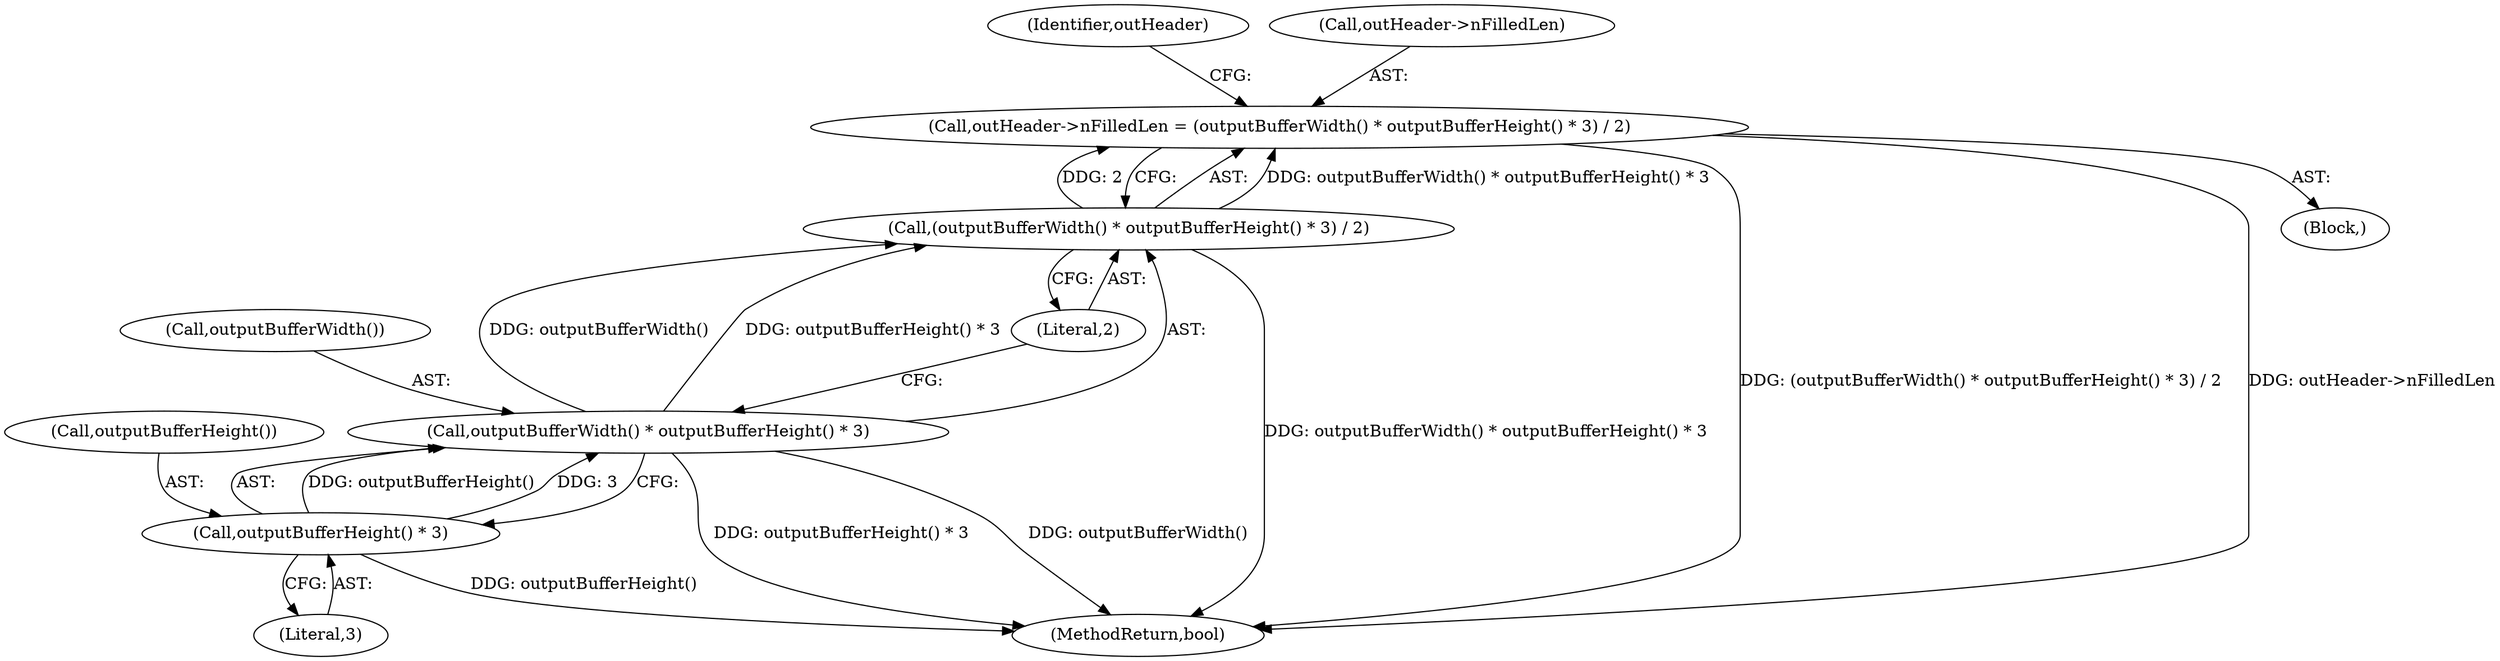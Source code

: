 digraph "0_Android_f9ed2fe6d61259e779a37d4c2d7edb33a1c1f8ba@pointer" {
"1000240" [label="(Call,outHeader->nFilledLen = (outputBufferWidth() * outputBufferHeight() * 3) / 2)"];
"1000244" [label="(Call,(outputBufferWidth() * outputBufferHeight() * 3) / 2)"];
"1000245" [label="(Call,outputBufferWidth() * outputBufferHeight() * 3)"];
"1000247" [label="(Call,outputBufferHeight() * 3)"];
"1000248" [label="(Call,outputBufferHeight())"];
"1000253" [label="(Identifier,outHeader)"];
"1000241" [label="(Call,outHeader->nFilledLen)"];
"1000244" [label="(Call,(outputBufferWidth() * outputBufferHeight() * 3) / 2)"];
"1000245" [label="(Call,outputBufferWidth() * outputBufferHeight() * 3)"];
"1000247" [label="(Call,outputBufferHeight() * 3)"];
"1000249" [label="(Literal,3)"];
"1000174" [label="(Block,)"];
"1000246" [label="(Call,outputBufferWidth())"];
"1000250" [label="(Literal,2)"];
"1000240" [label="(Call,outHeader->nFilledLen = (outputBufferWidth() * outputBufferHeight() * 3) / 2)"];
"1000395" [label="(MethodReturn,bool)"];
"1000240" -> "1000174"  [label="AST: "];
"1000240" -> "1000244"  [label="CFG: "];
"1000241" -> "1000240"  [label="AST: "];
"1000244" -> "1000240"  [label="AST: "];
"1000253" -> "1000240"  [label="CFG: "];
"1000240" -> "1000395"  [label="DDG: (outputBufferWidth() * outputBufferHeight() * 3) / 2"];
"1000240" -> "1000395"  [label="DDG: outHeader->nFilledLen"];
"1000244" -> "1000240"  [label="DDG: outputBufferWidth() * outputBufferHeight() * 3"];
"1000244" -> "1000240"  [label="DDG: 2"];
"1000244" -> "1000250"  [label="CFG: "];
"1000245" -> "1000244"  [label="AST: "];
"1000250" -> "1000244"  [label="AST: "];
"1000244" -> "1000395"  [label="DDG: outputBufferWidth() * outputBufferHeight() * 3"];
"1000245" -> "1000244"  [label="DDG: outputBufferWidth()"];
"1000245" -> "1000244"  [label="DDG: outputBufferHeight() * 3"];
"1000245" -> "1000247"  [label="CFG: "];
"1000246" -> "1000245"  [label="AST: "];
"1000247" -> "1000245"  [label="AST: "];
"1000250" -> "1000245"  [label="CFG: "];
"1000245" -> "1000395"  [label="DDG: outputBufferWidth()"];
"1000245" -> "1000395"  [label="DDG: outputBufferHeight() * 3"];
"1000247" -> "1000245"  [label="DDG: outputBufferHeight()"];
"1000247" -> "1000245"  [label="DDG: 3"];
"1000247" -> "1000249"  [label="CFG: "];
"1000248" -> "1000247"  [label="AST: "];
"1000249" -> "1000247"  [label="AST: "];
"1000247" -> "1000395"  [label="DDG: outputBufferHeight()"];
}
